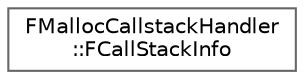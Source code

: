 digraph "Graphical Class Hierarchy"
{
 // INTERACTIVE_SVG=YES
 // LATEX_PDF_SIZE
  bgcolor="transparent";
  edge [fontname=Helvetica,fontsize=10,labelfontname=Helvetica,labelfontsize=10];
  node [fontname=Helvetica,fontsize=10,shape=box,height=0.2,width=0.4];
  rankdir="LR";
  Node0 [id="Node000000",label="FMallocCallstackHandler\l::FCallStackInfo",height=0.2,width=0.4,color="grey40", fillcolor="white", style="filled",URL="$dc/d05/structFMallocCallstackHandler_1_1FCallStackInfo.html",tooltip=" "];
}
